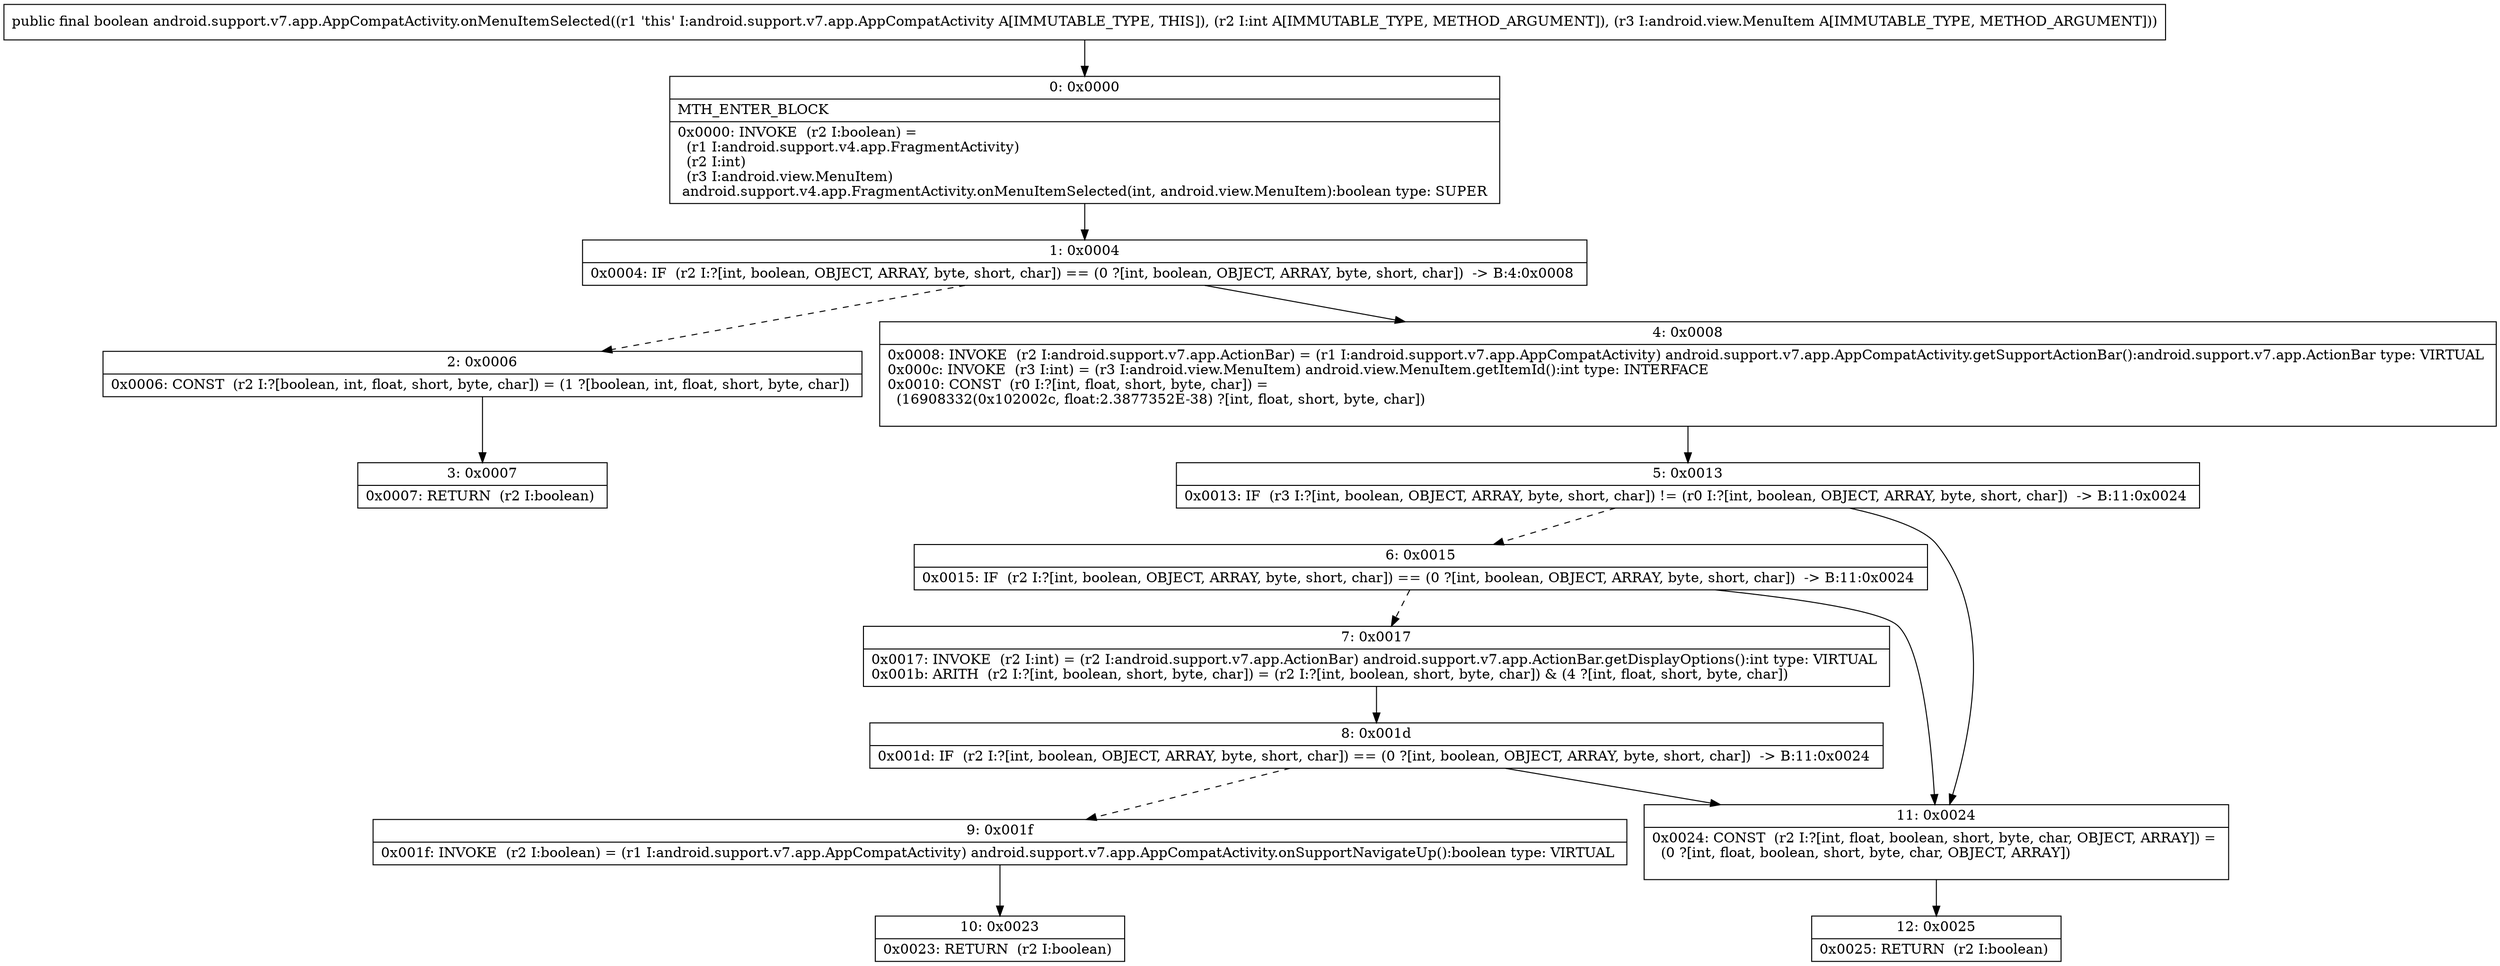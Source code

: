 digraph "CFG forandroid.support.v7.app.AppCompatActivity.onMenuItemSelected(ILandroid\/view\/MenuItem;)Z" {
Node_0 [shape=record,label="{0\:\ 0x0000|MTH_ENTER_BLOCK\l|0x0000: INVOKE  (r2 I:boolean) = \l  (r1 I:android.support.v4.app.FragmentActivity)\l  (r2 I:int)\l  (r3 I:android.view.MenuItem)\l android.support.v4.app.FragmentActivity.onMenuItemSelected(int, android.view.MenuItem):boolean type: SUPER \l}"];
Node_1 [shape=record,label="{1\:\ 0x0004|0x0004: IF  (r2 I:?[int, boolean, OBJECT, ARRAY, byte, short, char]) == (0 ?[int, boolean, OBJECT, ARRAY, byte, short, char])  \-\> B:4:0x0008 \l}"];
Node_2 [shape=record,label="{2\:\ 0x0006|0x0006: CONST  (r2 I:?[boolean, int, float, short, byte, char]) = (1 ?[boolean, int, float, short, byte, char]) \l}"];
Node_3 [shape=record,label="{3\:\ 0x0007|0x0007: RETURN  (r2 I:boolean) \l}"];
Node_4 [shape=record,label="{4\:\ 0x0008|0x0008: INVOKE  (r2 I:android.support.v7.app.ActionBar) = (r1 I:android.support.v7.app.AppCompatActivity) android.support.v7.app.AppCompatActivity.getSupportActionBar():android.support.v7.app.ActionBar type: VIRTUAL \l0x000c: INVOKE  (r3 I:int) = (r3 I:android.view.MenuItem) android.view.MenuItem.getItemId():int type: INTERFACE \l0x0010: CONST  (r0 I:?[int, float, short, byte, char]) = \l  (16908332(0x102002c, float:2.3877352E\-38) ?[int, float, short, byte, char])\l \l}"];
Node_5 [shape=record,label="{5\:\ 0x0013|0x0013: IF  (r3 I:?[int, boolean, OBJECT, ARRAY, byte, short, char]) != (r0 I:?[int, boolean, OBJECT, ARRAY, byte, short, char])  \-\> B:11:0x0024 \l}"];
Node_6 [shape=record,label="{6\:\ 0x0015|0x0015: IF  (r2 I:?[int, boolean, OBJECT, ARRAY, byte, short, char]) == (0 ?[int, boolean, OBJECT, ARRAY, byte, short, char])  \-\> B:11:0x0024 \l}"];
Node_7 [shape=record,label="{7\:\ 0x0017|0x0017: INVOKE  (r2 I:int) = (r2 I:android.support.v7.app.ActionBar) android.support.v7.app.ActionBar.getDisplayOptions():int type: VIRTUAL \l0x001b: ARITH  (r2 I:?[int, boolean, short, byte, char]) = (r2 I:?[int, boolean, short, byte, char]) & (4 ?[int, float, short, byte, char]) \l}"];
Node_8 [shape=record,label="{8\:\ 0x001d|0x001d: IF  (r2 I:?[int, boolean, OBJECT, ARRAY, byte, short, char]) == (0 ?[int, boolean, OBJECT, ARRAY, byte, short, char])  \-\> B:11:0x0024 \l}"];
Node_9 [shape=record,label="{9\:\ 0x001f|0x001f: INVOKE  (r2 I:boolean) = (r1 I:android.support.v7.app.AppCompatActivity) android.support.v7.app.AppCompatActivity.onSupportNavigateUp():boolean type: VIRTUAL \l}"];
Node_10 [shape=record,label="{10\:\ 0x0023|0x0023: RETURN  (r2 I:boolean) \l}"];
Node_11 [shape=record,label="{11\:\ 0x0024|0x0024: CONST  (r2 I:?[int, float, boolean, short, byte, char, OBJECT, ARRAY]) = \l  (0 ?[int, float, boolean, short, byte, char, OBJECT, ARRAY])\l \l}"];
Node_12 [shape=record,label="{12\:\ 0x0025|0x0025: RETURN  (r2 I:boolean) \l}"];
MethodNode[shape=record,label="{public final boolean android.support.v7.app.AppCompatActivity.onMenuItemSelected((r1 'this' I:android.support.v7.app.AppCompatActivity A[IMMUTABLE_TYPE, THIS]), (r2 I:int A[IMMUTABLE_TYPE, METHOD_ARGUMENT]), (r3 I:android.view.MenuItem A[IMMUTABLE_TYPE, METHOD_ARGUMENT])) }"];
MethodNode -> Node_0;
Node_0 -> Node_1;
Node_1 -> Node_2[style=dashed];
Node_1 -> Node_4;
Node_2 -> Node_3;
Node_4 -> Node_5;
Node_5 -> Node_6[style=dashed];
Node_5 -> Node_11;
Node_6 -> Node_7[style=dashed];
Node_6 -> Node_11;
Node_7 -> Node_8;
Node_8 -> Node_9[style=dashed];
Node_8 -> Node_11;
Node_9 -> Node_10;
Node_11 -> Node_12;
}

